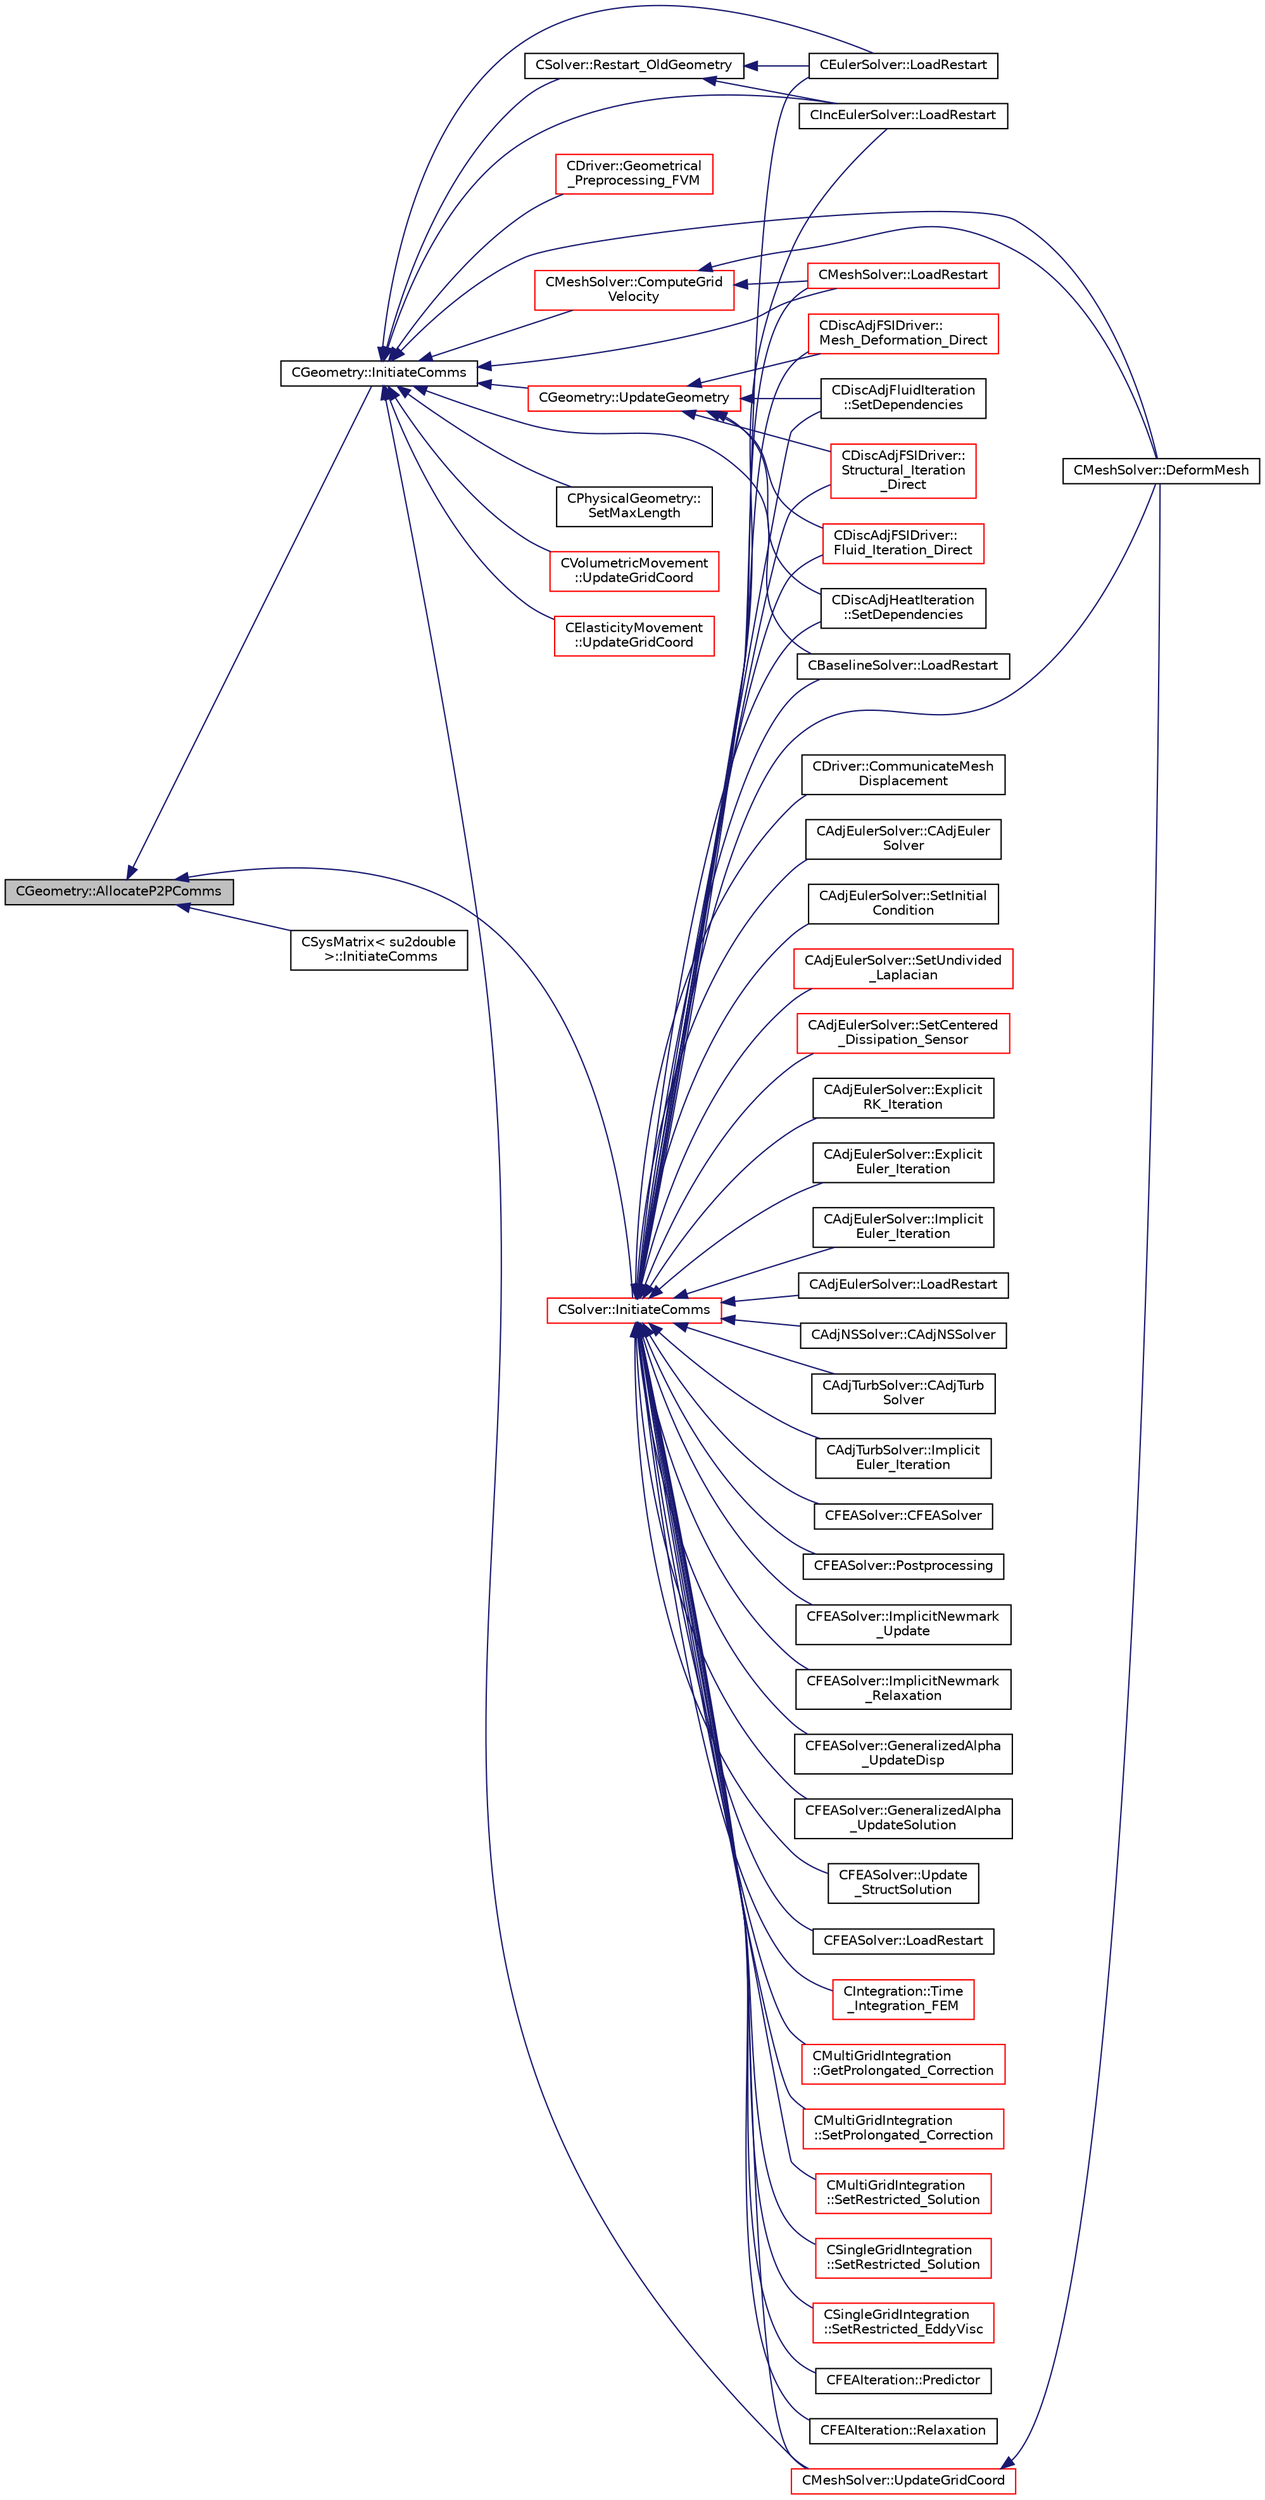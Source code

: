 digraph "CGeometry::AllocateP2PComms"
{
  edge [fontname="Helvetica",fontsize="10",labelfontname="Helvetica",labelfontsize="10"];
  node [fontname="Helvetica",fontsize="10",shape=record];
  rankdir="LR";
  Node9 [label="CGeometry::AllocateP2PComms",height=0.2,width=0.4,color="black", fillcolor="grey75", style="filled", fontcolor="black"];
  Node9 -> Node10 [dir="back",color="midnightblue",fontsize="10",style="solid",fontname="Helvetica"];
  Node10 [label="CGeometry::InitiateComms",height=0.2,width=0.4,color="black", fillcolor="white", style="filled",URL="$class_c_geometry.html#aade184b0616ad6d83a721f1b17473df3",tooltip="Routine to load a geometric quantity into the data structures for MPI point-to-point communication an..."];
  Node10 -> Node11 [dir="back",color="midnightblue",fontsize="10",style="solid",fontname="Helvetica"];
  Node11 [label="CGeometry::UpdateGeometry",height=0.2,width=0.4,color="red", fillcolor="white", style="filled",URL="$class_c_geometry.html#a19a4ef04ee51e37dc80cebf429e71a55",tooltip="Update the multi-grid structure and the wall-distance. "];
  Node11 -> Node14 [dir="back",color="midnightblue",fontsize="10",style="solid",fontname="Helvetica"];
  Node14 [label="CDiscAdjFSIDriver::\lFluid_Iteration_Direct",height=0.2,width=0.4,color="red", fillcolor="white", style="filled",URL="$class_c_disc_adj_f_s_i_driver.html#aade7f9d8b7f7f1ddccfdc62d3b1fdaa8",tooltip="Run a direct flow iteration. "];
  Node11 -> Node19 [dir="back",color="midnightblue",fontsize="10",style="solid",fontname="Helvetica"];
  Node19 [label="CDiscAdjFSIDriver::\lStructural_Iteration\l_Direct",height=0.2,width=0.4,color="red", fillcolor="white", style="filled",URL="$class_c_disc_adj_f_s_i_driver.html#aef8192d6dd5451f1e496e9847c2c5c65",tooltip="Run a direct structural iteration. "];
  Node11 -> Node20 [dir="back",color="midnightblue",fontsize="10",style="solid",fontname="Helvetica"];
  Node20 [label="CDiscAdjFSIDriver::\lMesh_Deformation_Direct",height=0.2,width=0.4,color="red", fillcolor="white", style="filled",URL="$class_c_disc_adj_f_s_i_driver.html#ad683500d6b3773af342165b1b18f5c59",tooltip="Run a direct mesh deformation. "];
  Node11 -> Node21 [dir="back",color="midnightblue",fontsize="10",style="solid",fontname="Helvetica"];
  Node21 [label="CDiscAdjFluidIteration\l::SetDependencies",height=0.2,width=0.4,color="black", fillcolor="white", style="filled",URL="$class_c_disc_adj_fluid_iteration.html#aad302b77466b001d380ca8766ba8d85c",tooltip="Compute necessary variables that depend on the conservative variables or the mesh node positions (e..."];
  Node11 -> Node22 [dir="back",color="midnightblue",fontsize="10",style="solid",fontname="Helvetica"];
  Node22 [label="CDiscAdjHeatIteration\l::SetDependencies",height=0.2,width=0.4,color="black", fillcolor="white", style="filled",URL="$class_c_disc_adj_heat_iteration.html#a8098b35364d0a2a7b1fa31850714e359",tooltip="Compute necessary variables that depend on the conservative variables or the mesh node positions (e..."];
  Node10 -> Node23 [dir="back",color="midnightblue",fontsize="10",style="solid",fontname="Helvetica"];
  Node23 [label="CPhysicalGeometry::\lSetMaxLength",height=0.2,width=0.4,color="black", fillcolor="white", style="filled",URL="$class_c_physical_geometry.html#a2b4568d0c08c7035c9ad4b07c4561b2c",tooltip="Set the maximum cell-center to cell-center distance for CVs. "];
  Node10 -> Node24 [dir="back",color="midnightblue",fontsize="10",style="solid",fontname="Helvetica"];
  Node24 [label="CVolumetricMovement\l::UpdateGridCoord",height=0.2,width=0.4,color="red", fillcolor="white", style="filled",URL="$class_c_volumetric_movement.html#aad474762b9f95bb5c867fe33fdb4efba",tooltip="Update the value of the coordinates after the grid movement. "];
  Node10 -> Node47 [dir="back",color="midnightblue",fontsize="10",style="solid",fontname="Helvetica"];
  Node47 [label="CElasticityMovement\l::UpdateGridCoord",height=0.2,width=0.4,color="red", fillcolor="white", style="filled",URL="$class_c_elasticity_movement.html#ae7d22e0f0d88bdc3be317d46f90c52d7",tooltip="Update the value of the coordinates after the grid movement. "];
  Node10 -> Node49 [dir="back",color="midnightblue",fontsize="10",style="solid",fontname="Helvetica"];
  Node49 [label="CDriver::Geometrical\l_Preprocessing_FVM",height=0.2,width=0.4,color="red", fillcolor="white", style="filled",URL="$class_c_driver.html#a2007d2233a2d935a90140499ec4822a4",tooltip="Geometrical_Preprocessing_FVM. "];
  Node10 -> Node51 [dir="back",color="midnightblue",fontsize="10",style="solid",fontname="Helvetica"];
  Node51 [label="CEulerSolver::LoadRestart",height=0.2,width=0.4,color="black", fillcolor="white", style="filled",URL="$class_c_euler_solver.html#a463d0854ec9cfb4a277794df9329ebae",tooltip="Load a solution from a restart file. "];
  Node10 -> Node52 [dir="back",color="midnightblue",fontsize="10",style="solid",fontname="Helvetica"];
  Node52 [label="CIncEulerSolver::LoadRestart",height=0.2,width=0.4,color="black", fillcolor="white", style="filled",URL="$class_c_inc_euler_solver.html#aa4c572590c60bbc0f3db269eb55ea12f",tooltip="Load a solution from a restart file. "];
  Node10 -> Node53 [dir="back",color="midnightblue",fontsize="10",style="solid",fontname="Helvetica"];
  Node53 [label="CSolver::Restart_OldGeometry",height=0.2,width=0.4,color="black", fillcolor="white", style="filled",URL="$class_c_solver.html#a5a2c57500290322ac02752f98fa1f163",tooltip="Load the geometries at the previous time states n and nM1. "];
  Node53 -> Node51 [dir="back",color="midnightblue",fontsize="10",style="solid",fontname="Helvetica"];
  Node53 -> Node52 [dir="back",color="midnightblue",fontsize="10",style="solid",fontname="Helvetica"];
  Node10 -> Node54 [dir="back",color="midnightblue",fontsize="10",style="solid",fontname="Helvetica"];
  Node54 [label="CBaselineSolver::LoadRestart",height=0.2,width=0.4,color="black", fillcolor="white", style="filled",URL="$class_c_baseline_solver.html#acb5f7a5211dcf8ba4337e9b251024553",tooltip="Load a solution from a restart file. "];
  Node10 -> Node55 [dir="back",color="midnightblue",fontsize="10",style="solid",fontname="Helvetica"];
  Node55 [label="CMeshSolver::DeformMesh",height=0.2,width=0.4,color="black", fillcolor="white", style="filled",URL="$class_c_mesh_solver.html#a9f95488da182ba844e5ea3cd0d613399",tooltip="Grid deformation using the linear elasticity equations. "];
  Node10 -> Node56 [dir="back",color="midnightblue",fontsize="10",style="solid",fontname="Helvetica"];
  Node56 [label="CMeshSolver::UpdateGridCoord",height=0.2,width=0.4,color="red", fillcolor="white", style="filled",URL="$class_c_mesh_solver.html#a2bec69d4296fc697955ebfff9d899971",tooltip="Update the value of the coordinates after the grid movement. "];
  Node56 -> Node55 [dir="back",color="midnightblue",fontsize="10",style="solid",fontname="Helvetica"];
  Node10 -> Node58 [dir="back",color="midnightblue",fontsize="10",style="solid",fontname="Helvetica"];
  Node58 [label="CMeshSolver::ComputeGrid\lVelocity",height=0.2,width=0.4,color="red", fillcolor="white", style="filled",URL="$class_c_mesh_solver.html#af8ed30c05a9adae36d8b41a88a53a448",tooltip="Compute the grid velocity form the displacements of the mesh. "];
  Node58 -> Node55 [dir="back",color="midnightblue",fontsize="10",style="solid",fontname="Helvetica"];
  Node58 -> Node59 [dir="back",color="midnightblue",fontsize="10",style="solid",fontname="Helvetica"];
  Node59 [label="CMeshSolver::LoadRestart",height=0.2,width=0.4,color="red", fillcolor="white", style="filled",URL="$class_c_mesh_solver.html#a158c64de91317d7570e7192493fe0a19",tooltip="Load a solution from a restart file. "];
  Node10 -> Node59 [dir="back",color="midnightblue",fontsize="10",style="solid",fontname="Helvetica"];
  Node9 -> Node60 [dir="back",color="midnightblue",fontsize="10",style="solid",fontname="Helvetica"];
  Node60 [label="CSysMatrix\< su2double\l \>::InitiateComms",height=0.2,width=0.4,color="black", fillcolor="white", style="filled",URL="$class_c_sys_matrix.html#aadd2cefab1eb2049ad6af5a895d3ec17",tooltip="Routine to load a vector quantity into the data structures for MPI point-to-point communication and t..."];
  Node9 -> Node61 [dir="back",color="midnightblue",fontsize="10",style="solid",fontname="Helvetica"];
  Node61 [label="CSolver::InitiateComms",height=0.2,width=0.4,color="red", fillcolor="white", style="filled",URL="$class_c_solver.html#a68ef94bc50683bd1f1d750b4a8cb7351",tooltip="Routine to load a solver quantity into the data structures for MPI point-to-point communication and t..."];
  Node61 -> Node14 [dir="back",color="midnightblue",fontsize="10",style="solid",fontname="Helvetica"];
  Node61 -> Node19 [dir="back",color="midnightblue",fontsize="10",style="solid",fontname="Helvetica"];
  Node61 -> Node20 [dir="back",color="midnightblue",fontsize="10",style="solid",fontname="Helvetica"];
  Node61 -> Node62 [dir="back",color="midnightblue",fontsize="10",style="solid",fontname="Helvetica"];
  Node62 [label="CIntegration::Time\l_Integration_FEM",height=0.2,width=0.4,color="red", fillcolor="white", style="filled",URL="$class_c_integration.html#a4ac7acdec8fdf941a4efc90b3f82a68c",tooltip="Do the time integration (explicit or implicit) of the numerical system on a FEM framework. "];
  Node61 -> Node64 [dir="back",color="midnightblue",fontsize="10",style="solid",fontname="Helvetica"];
  Node64 [label="CMultiGridIntegration\l::GetProlongated_Correction",height=0.2,width=0.4,color="red", fillcolor="white", style="filled",URL="$class_c_multi_grid_integration.html#a29bf9a6e27f43e6b71704d05105a648d",tooltip="Compute the fine grid correction from the coarse solution. "];
  Node61 -> Node67 [dir="back",color="midnightblue",fontsize="10",style="solid",fontname="Helvetica"];
  Node67 [label="CMultiGridIntegration\l::SetProlongated_Correction",height=0.2,width=0.4,color="red", fillcolor="white", style="filled",URL="$class_c_multi_grid_integration.html#a5d0d450972f5c004596b3f0abdae3015",tooltip="Set the value of the corrected fine grid solution. "];
  Node61 -> Node68 [dir="back",color="midnightblue",fontsize="10",style="solid",fontname="Helvetica"];
  Node68 [label="CMultiGridIntegration\l::SetRestricted_Solution",height=0.2,width=0.4,color="red", fillcolor="white", style="filled",URL="$class_c_multi_grid_integration.html#a57c0f097c58c1d36ef8156b91350fd60",tooltip="Restrict solution from fine grid to a coarse grid. "];
  Node61 -> Node69 [dir="back",color="midnightblue",fontsize="10",style="solid",fontname="Helvetica"];
  Node69 [label="CSingleGridIntegration\l::SetRestricted_Solution",height=0.2,width=0.4,color="red", fillcolor="white", style="filled",URL="$class_c_single_grid_integration.html#a035bbc4f261b680a4a651aa0af69437b",tooltip="Restrict solution from fine grid to a coarse grid. "];
  Node61 -> Node71 [dir="back",color="midnightblue",fontsize="10",style="solid",fontname="Helvetica"];
  Node71 [label="CSingleGridIntegration\l::SetRestricted_EddyVisc",height=0.2,width=0.4,color="red", fillcolor="white", style="filled",URL="$class_c_single_grid_integration.html#ae875067fdaf103c36391ea21343e1731",tooltip="Restrict solution from fine grid to a coarse grid. "];
  Node61 -> Node72 [dir="back",color="midnightblue",fontsize="10",style="solid",fontname="Helvetica"];
  Node72 [label="CFEAIteration::Predictor",height=0.2,width=0.4,color="black", fillcolor="white", style="filled",URL="$class_c_f_e_a_iteration.html#a00a378c1b0d9b95b250e208bcf1f420e",tooltip="Predictor. "];
  Node61 -> Node73 [dir="back",color="midnightblue",fontsize="10",style="solid",fontname="Helvetica"];
  Node73 [label="CFEAIteration::Relaxation",height=0.2,width=0.4,color="black", fillcolor="white", style="filled",URL="$class_c_f_e_a_iteration.html#a840bd377c7050c57cb5f81799669b59f",tooltip="Relaxation. "];
  Node61 -> Node21 [dir="back",color="midnightblue",fontsize="10",style="solid",fontname="Helvetica"];
  Node61 -> Node22 [dir="back",color="midnightblue",fontsize="10",style="solid",fontname="Helvetica"];
  Node61 -> Node74 [dir="back",color="midnightblue",fontsize="10",style="solid",fontname="Helvetica"];
  Node74 [label="CDriver::CommunicateMesh\lDisplacement",height=0.2,width=0.4,color="black", fillcolor="white", style="filled",URL="$class_c_driver.html#ab7774dbeec50826a830714585aa45740",tooltip="Communicate the boundary mesh displacements in a python call. "];
  Node61 -> Node75 [dir="back",color="midnightblue",fontsize="10",style="solid",fontname="Helvetica"];
  Node75 [label="CAdjEulerSolver::CAdjEuler\lSolver",height=0.2,width=0.4,color="black", fillcolor="white", style="filled",URL="$class_c_adj_euler_solver.html#a0a739888df9436d4707665d152a7af1a"];
  Node61 -> Node76 [dir="back",color="midnightblue",fontsize="10",style="solid",fontname="Helvetica"];
  Node76 [label="CAdjEulerSolver::SetInitial\lCondition",height=0.2,width=0.4,color="black", fillcolor="white", style="filled",URL="$class_c_adj_euler_solver.html#a9b83036ab8c37a1b24350704dcfeaeb3",tooltip="Set the initial condition for the Euler Equations. "];
  Node61 -> Node77 [dir="back",color="midnightblue",fontsize="10",style="solid",fontname="Helvetica"];
  Node77 [label="CAdjEulerSolver::SetUndivided\l_Laplacian",height=0.2,width=0.4,color="red", fillcolor="white", style="filled",URL="$class_c_adj_euler_solver.html#a1872318f659d74b4e12d669095ee57b5",tooltip="Compute the undivided laplacian for the adjoint solution. "];
  Node61 -> Node80 [dir="back",color="midnightblue",fontsize="10",style="solid",fontname="Helvetica"];
  Node80 [label="CAdjEulerSolver::SetCentered\l_Dissipation_Sensor",height=0.2,width=0.4,color="red", fillcolor="white", style="filled",URL="$class_c_adj_euler_solver.html#af1b72ed76900f821d2f51942cb4252db",tooltip="Compute the sensor for higher order dissipation control in rotating problems. "];
  Node61 -> Node81 [dir="back",color="midnightblue",fontsize="10",style="solid",fontname="Helvetica"];
  Node81 [label="CAdjEulerSolver::Explicit\lRK_Iteration",height=0.2,width=0.4,color="black", fillcolor="white", style="filled",URL="$class_c_adj_euler_solver.html#a83de159f4bd062c776f07d087414a9cf",tooltip="Update the solution using a Runge-Kutta strategy. "];
  Node61 -> Node82 [dir="back",color="midnightblue",fontsize="10",style="solid",fontname="Helvetica"];
  Node82 [label="CAdjEulerSolver::Explicit\lEuler_Iteration",height=0.2,width=0.4,color="black", fillcolor="white", style="filled",URL="$class_c_adj_euler_solver.html#a2863f1ed56105b595204ac31b3dab66b",tooltip="Update the solution using a explicit Euler scheme. "];
  Node61 -> Node83 [dir="back",color="midnightblue",fontsize="10",style="solid",fontname="Helvetica"];
  Node83 [label="CAdjEulerSolver::Implicit\lEuler_Iteration",height=0.2,width=0.4,color="black", fillcolor="white", style="filled",URL="$class_c_adj_euler_solver.html#af64f459bce9498b1d19d8a645d0bc2c3",tooltip="Update the solution using an implicit solver. "];
  Node61 -> Node84 [dir="back",color="midnightblue",fontsize="10",style="solid",fontname="Helvetica"];
  Node84 [label="CAdjEulerSolver::LoadRestart",height=0.2,width=0.4,color="black", fillcolor="white", style="filled",URL="$class_c_adj_euler_solver.html#acaf1ae2d6c07b492ab1eeca389881731",tooltip="Load a solution from a restart file. "];
  Node61 -> Node85 [dir="back",color="midnightblue",fontsize="10",style="solid",fontname="Helvetica"];
  Node85 [label="CAdjNSSolver::CAdjNSSolver",height=0.2,width=0.4,color="black", fillcolor="white", style="filled",URL="$class_c_adj_n_s_solver.html#a323f1dc7c0b9fe00d1911eeeea365d46"];
  Node61 -> Node86 [dir="back",color="midnightblue",fontsize="10",style="solid",fontname="Helvetica"];
  Node86 [label="CAdjTurbSolver::CAdjTurb\lSolver",height=0.2,width=0.4,color="black", fillcolor="white", style="filled",URL="$class_c_adj_turb_solver.html#a621bdae0b081f25a67425cc037cd90a2"];
  Node61 -> Node87 [dir="back",color="midnightblue",fontsize="10",style="solid",fontname="Helvetica"];
  Node87 [label="CAdjTurbSolver::Implicit\lEuler_Iteration",height=0.2,width=0.4,color="black", fillcolor="white", style="filled",URL="$class_c_adj_turb_solver.html#a2c2657818c6ecfb7984c70bf079accd3",tooltip="Update the solution using an implicit solver. "];
  Node61 -> Node88 [dir="back",color="midnightblue",fontsize="10",style="solid",fontname="Helvetica"];
  Node88 [label="CFEASolver::CFEASolver",height=0.2,width=0.4,color="black", fillcolor="white", style="filled",URL="$class_c_f_e_a_solver.html#a1d4c7d17d9c7143d3079fc78fae1599d"];
  Node61 -> Node89 [dir="back",color="midnightblue",fontsize="10",style="solid",fontname="Helvetica"];
  Node89 [label="CFEASolver::Postprocessing",height=0.2,width=0.4,color="black", fillcolor="white", style="filled",URL="$class_c_f_e_a_solver.html#a582bf776db03d18a985936fff4c16644",tooltip="Postprocessing. "];
  Node61 -> Node90 [dir="back",color="midnightblue",fontsize="10",style="solid",fontname="Helvetica"];
  Node90 [label="CFEASolver::ImplicitNewmark\l_Update",height=0.2,width=0.4,color="black", fillcolor="white", style="filled",URL="$class_c_f_e_a_solver.html#ae2afb9595361d9ead55f76ae5d89df02",tooltip="Update the solution using an implicit Newmark solver. "];
  Node61 -> Node91 [dir="back",color="midnightblue",fontsize="10",style="solid",fontname="Helvetica"];
  Node91 [label="CFEASolver::ImplicitNewmark\l_Relaxation",height=0.2,width=0.4,color="black", fillcolor="white", style="filled",URL="$class_c_f_e_a_solver.html#afc818eebdc8cd168090a1abd5764425f",tooltip="A virtual member. "];
  Node61 -> Node92 [dir="back",color="midnightblue",fontsize="10",style="solid",fontname="Helvetica"];
  Node92 [label="CFEASolver::GeneralizedAlpha\l_UpdateDisp",height=0.2,width=0.4,color="black", fillcolor="white", style="filled",URL="$class_c_f_e_a_solver.html#afe622d2f1e07a01baeaebc52cb7fcd45",tooltip="Update the solution using an implicit Generalized Alpha solver. "];
  Node61 -> Node93 [dir="back",color="midnightblue",fontsize="10",style="solid",fontname="Helvetica"];
  Node93 [label="CFEASolver::GeneralizedAlpha\l_UpdateSolution",height=0.2,width=0.4,color="black", fillcolor="white", style="filled",URL="$class_c_f_e_a_solver.html#ae2bac89cd2c2b5c052f21b1815ce0348",tooltip="Update the solution using an implicit Generalized Alpha solver. "];
  Node61 -> Node94 [dir="back",color="midnightblue",fontsize="10",style="solid",fontname="Helvetica"];
  Node94 [label="CFEASolver::Update\l_StructSolution",height=0.2,width=0.4,color="black", fillcolor="white", style="filled",URL="$class_c_f_e_a_solver.html#a564968575d62fc76612e8be5804652bd",tooltip="Aitken&#39;s relaxation of the solution. "];
  Node61 -> Node95 [dir="back",color="midnightblue",fontsize="10",style="solid",fontname="Helvetica"];
  Node95 [label="CFEASolver::LoadRestart",height=0.2,width=0.4,color="black", fillcolor="white", style="filled",URL="$class_c_f_e_a_solver.html#a5f70ded742a6204f439628d029ac294a",tooltip="Load a solution from a restart file. "];
  Node61 -> Node51 [dir="back",color="midnightblue",fontsize="10",style="solid",fontname="Helvetica"];
  Node61 -> Node52 [dir="back",color="midnightblue",fontsize="10",style="solid",fontname="Helvetica"];
  Node61 -> Node54 [dir="back",color="midnightblue",fontsize="10",style="solid",fontname="Helvetica"];
  Node61 -> Node55 [dir="back",color="midnightblue",fontsize="10",style="solid",fontname="Helvetica"];
  Node61 -> Node56 [dir="back",color="midnightblue",fontsize="10",style="solid",fontname="Helvetica"];
  Node61 -> Node59 [dir="back",color="midnightblue",fontsize="10",style="solid",fontname="Helvetica"];
}

